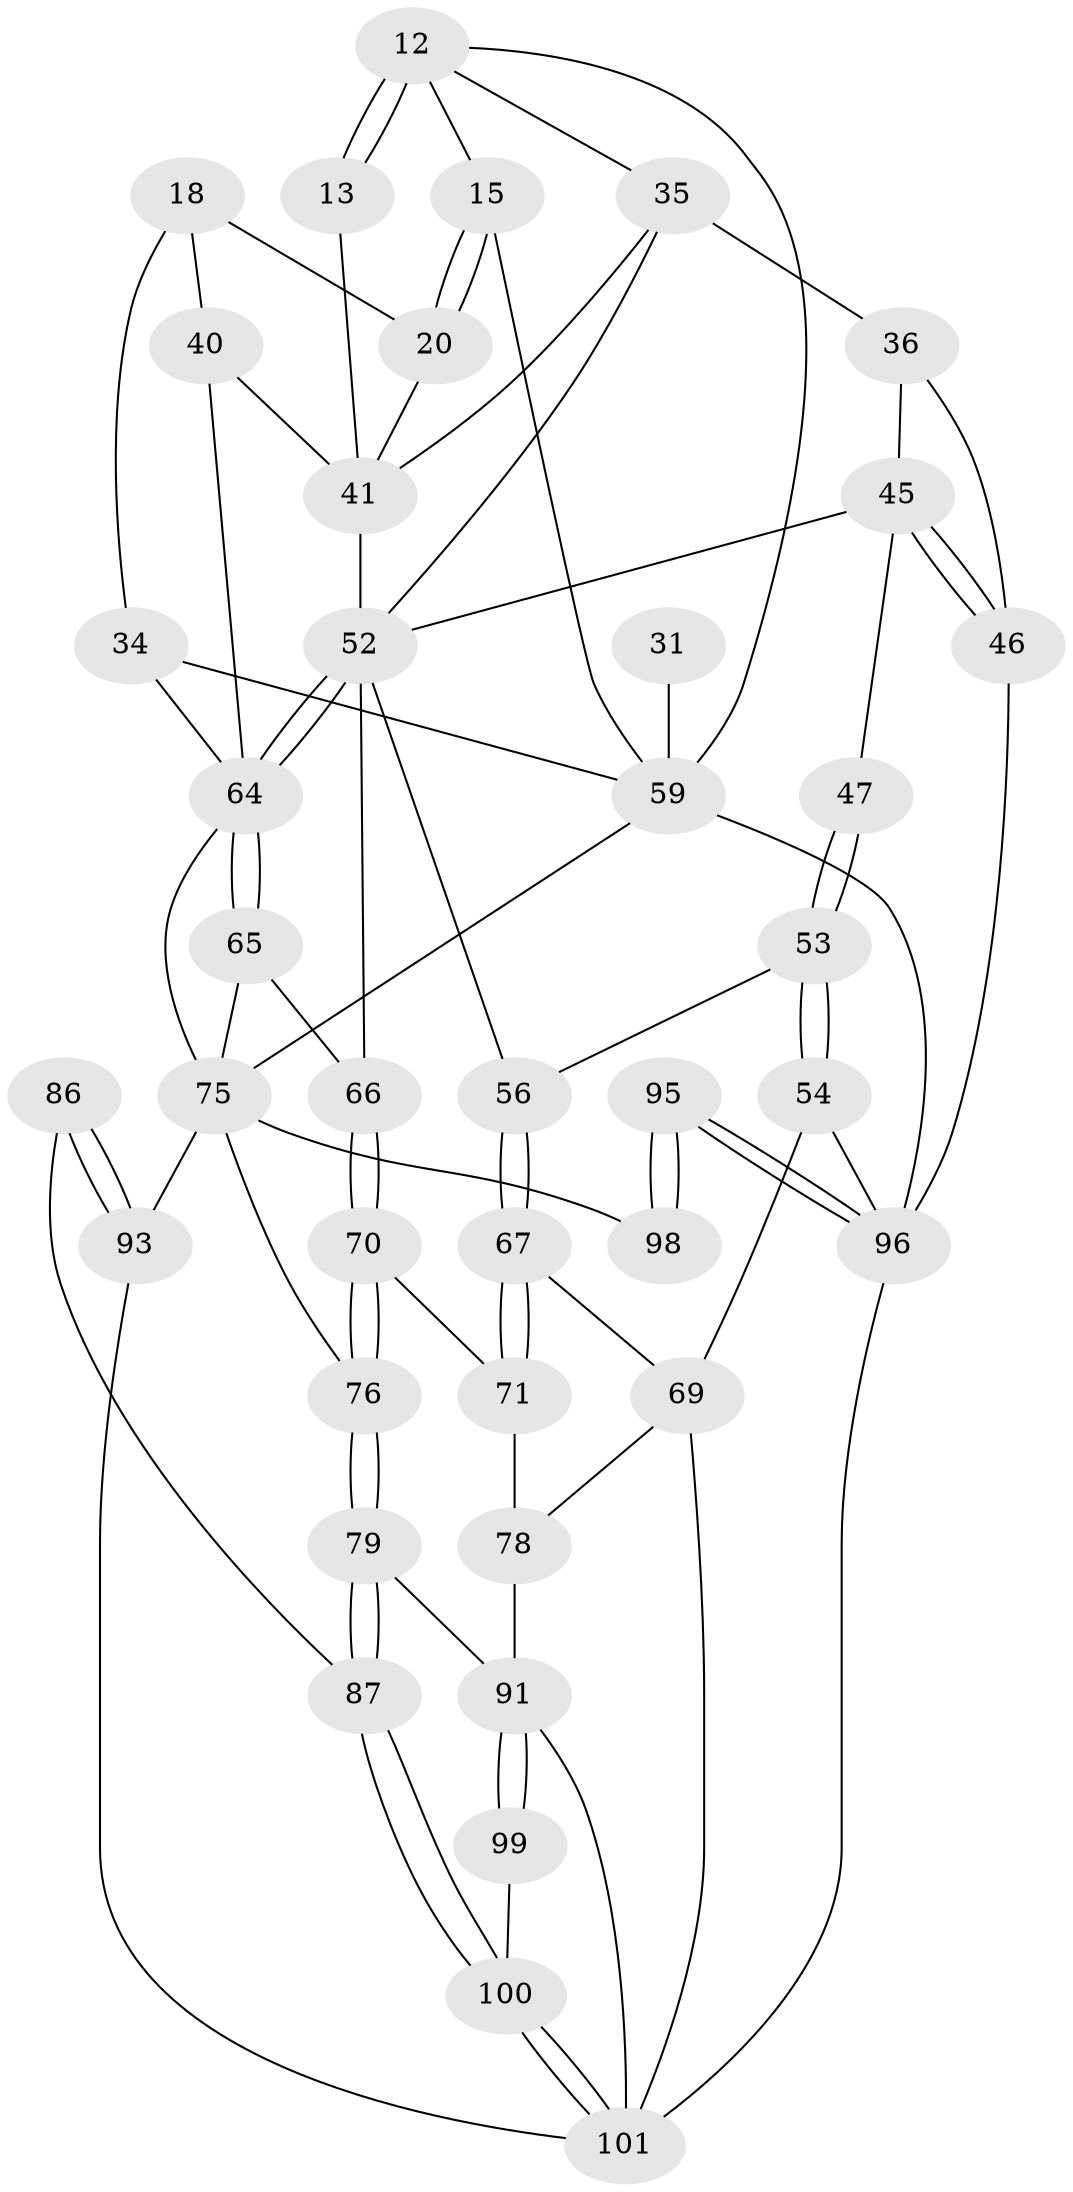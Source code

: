 // original degree distribution, {3: 0.019801980198019802, 4: 0.22772277227722773, 6: 0.19801980198019803, 5: 0.5544554455445545}
// Generated by graph-tools (version 1.1) at 2025/05/03/04/25 22:05:50]
// undirected, 40 vertices, 86 edges
graph export_dot {
graph [start="1"]
  node [color=gray90,style=filled];
  12 [pos="+0.45492497513444885+0.059045361679259306",super="+2+8"];
  13 [pos="+0.40148405013816724+0.09131747345101784"];
  15 [pos="+0.4755717431196694+0.06820520426875588",super="+14"];
  18 [pos="+0.6326026171544173+0.1858396578373297"];
  20 [pos="+0.5100641110408184+0.13427581342007006",super="+19"];
  31 [pos="+1+0.3318658857375119"];
  34 [pos="+0.762933559294338+0.4070813367494622",super="+17+33"];
  35 [pos="+0.1275530027335511+0.29994134562297464",super="+29+24"];
  36 [pos="+0.040303268437550964+0.3626215628159542",super="+27+26"];
  40 [pos="+0.5769958568518483+0.2833590566967736",super="+30"];
  41 [pos="+0.5147621653043993+0.3830521873270591",super="+37"];
  45 [pos="+0.005579552892928473+0.4404873486789181",super="+44"];
  46 [pos="+0+0.5589803144599006",super="+28+25+11"];
  47 [pos="+0.09596068814724847+0.4506088092021602"];
  52 [pos="+0.6125501739192313+0.5167734846905854",super="+49+50+38"];
  53 [pos="+0.029378227432002902+0.5165393257728403"];
  54 [pos="+0+0.6297085971771362"];
  56 [pos="+0.2203783918136652+0.5410793562417168"];
  59 [pos="+1+0.7451075814096262",super="+5+32"];
  64 [pos="+0.6505792300270455+0.6751694064210141",super="+58"];
  65 [pos="+0.6462569930224046+0.6857881654674981"];
  66 [pos="+0.475378271524683+0.5580027295107696"];
  67 [pos="+0.18605926097061207+0.6335594640650348"];
  69 [pos="+0.13287903546622296+0.6763310175630584",super="+68"];
  70 [pos="+0.4543738442924509+0.6911611319568485"];
  71 [pos="+0.39722124828275357+0.7085442580165169"];
  75 [pos="+0.5041806529454508+0.7399196125772302",super="+74+73+61"];
  76 [pos="+0.4668038438281904+0.7078619911779559"];
  78 [pos="+0.31175769047362023+0.7858246703758055",super="+77"];
  79 [pos="+0.3941801820796884+0.8770139889990565"];
  86 [pos="+0.47259365486807414+0.9046317344620152"];
  87 [pos="+0.4316684598457161+0.9037735000267088"];
  91 [pos="+0.1725776083884276+0.9656692485179965",super="+89+81+80+82"];
  93 [pos="+0.5679358642870423+0.9822459320998452",super="+88+85"];
  95 [pos="+0.8163178298914756+1"];
  96 [pos="+0.7974018643217933+1",super="+63+62"];
  98 [pos="+0.9601333767754191+0.8656984327625357",super="+94"];
  99 [pos="+0.3020761849082607+0.9267403538102078"];
  100 [pos="+0.37683431785423194+1"];
  101 [pos="+0.4069407127417523+1",super="+92+97+90"];
  12 -- 13 [weight=2];
  12 -- 13;
  12 -- 15;
  12 -- 35;
  12 -- 59;
  13 -- 41;
  15 -- 20 [weight=2];
  15 -- 20;
  15 -- 59;
  18 -- 34;
  18 -- 40;
  18 -- 20;
  20 -- 41;
  31 -- 59 [weight=3];
  34 -- 59 [weight=2];
  34 -- 64 [weight=2];
  35 -- 36 [weight=3];
  35 -- 52;
  35 -- 41;
  36 -- 46 [weight=2];
  36 -- 45;
  40 -- 41 [weight=2];
  40 -- 64;
  41 -- 52 [weight=2];
  45 -- 46;
  45 -- 46;
  45 -- 47 [weight=2];
  45 -- 52;
  46 -- 96 [weight=3];
  47 -- 53;
  47 -- 53;
  52 -- 64 [weight=2];
  52 -- 64;
  52 -- 66;
  52 -- 56;
  53 -- 54;
  53 -- 54;
  53 -- 56;
  54 -- 69;
  54 -- 96;
  56 -- 67;
  56 -- 67;
  59 -- 96 [weight=2];
  59 -- 75;
  64 -- 65;
  64 -- 65;
  64 -- 75;
  65 -- 66;
  65 -- 75;
  66 -- 70;
  66 -- 70;
  67 -- 71;
  67 -- 71;
  67 -- 69;
  69 -- 78;
  69 -- 101;
  70 -- 71;
  70 -- 76;
  70 -- 76;
  71 -- 78;
  75 -- 76;
  75 -- 93 [weight=2];
  75 -- 98 [weight=2];
  76 -- 79;
  76 -- 79;
  78 -- 91 [weight=2];
  79 -- 87;
  79 -- 87;
  79 -- 91;
  86 -- 87;
  86 -- 93 [weight=2];
  86 -- 93;
  87 -- 100;
  87 -- 100;
  91 -- 99 [weight=2];
  91 -- 99;
  91 -- 101 [weight=2];
  93 -- 101;
  95 -- 96;
  95 -- 96;
  95 -- 98 [weight=2];
  95 -- 98;
  96 -- 101 [weight=3];
  99 -- 100;
  100 -- 101;
  100 -- 101;
}
